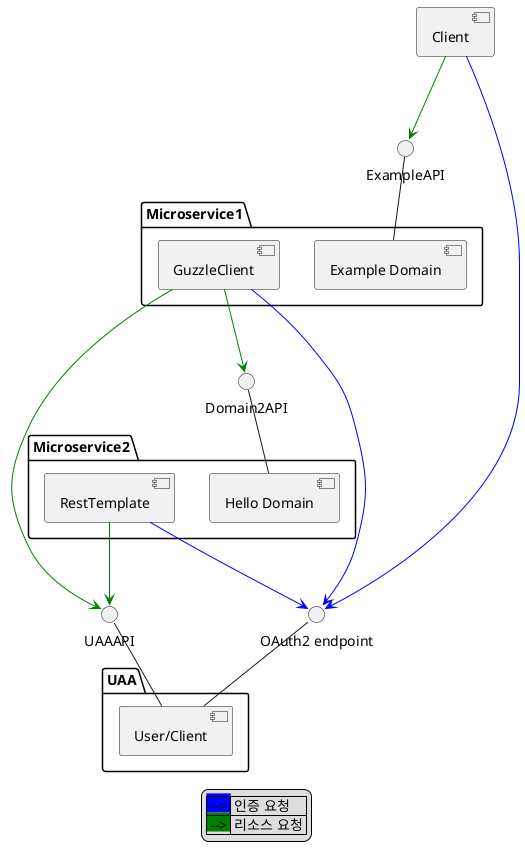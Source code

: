 @startuml

legend
|<back:#blue> --> </back>| 인증 요청 |
|<back:#green> --> </back>| 리소스 요청 |
endlegend

component [Client]

interface "OAuth2 endpoint" as uaa1
interface "UAAAPI" as uaa2

package UAA {
  component [User/Client]
  uaa1 -- [User/Client]
  uaa2 -- [User/Client]
}

interface ExampleAPI

package Microservice1 {
  component [Example Domain]
  component [GuzzleClient]
  ExampleAPI -- [Example Domain]
}

interface Domain2API

package Microservice2 {
  component [Hello Domain]
  component [RestTemplate]
  Domain2API -- [Hello Domain]
}

Client --> uaa1 #blue
Client --> ExampleAPI #green

GuzzleClient --> Domain2API #green

GuzzleClient --> uaa1 #blue
GuzzleClient --> uaa2 #green

RestTemplate --> uaa1 #blue
RestTemplate --> uaa2 #green

@enduml
